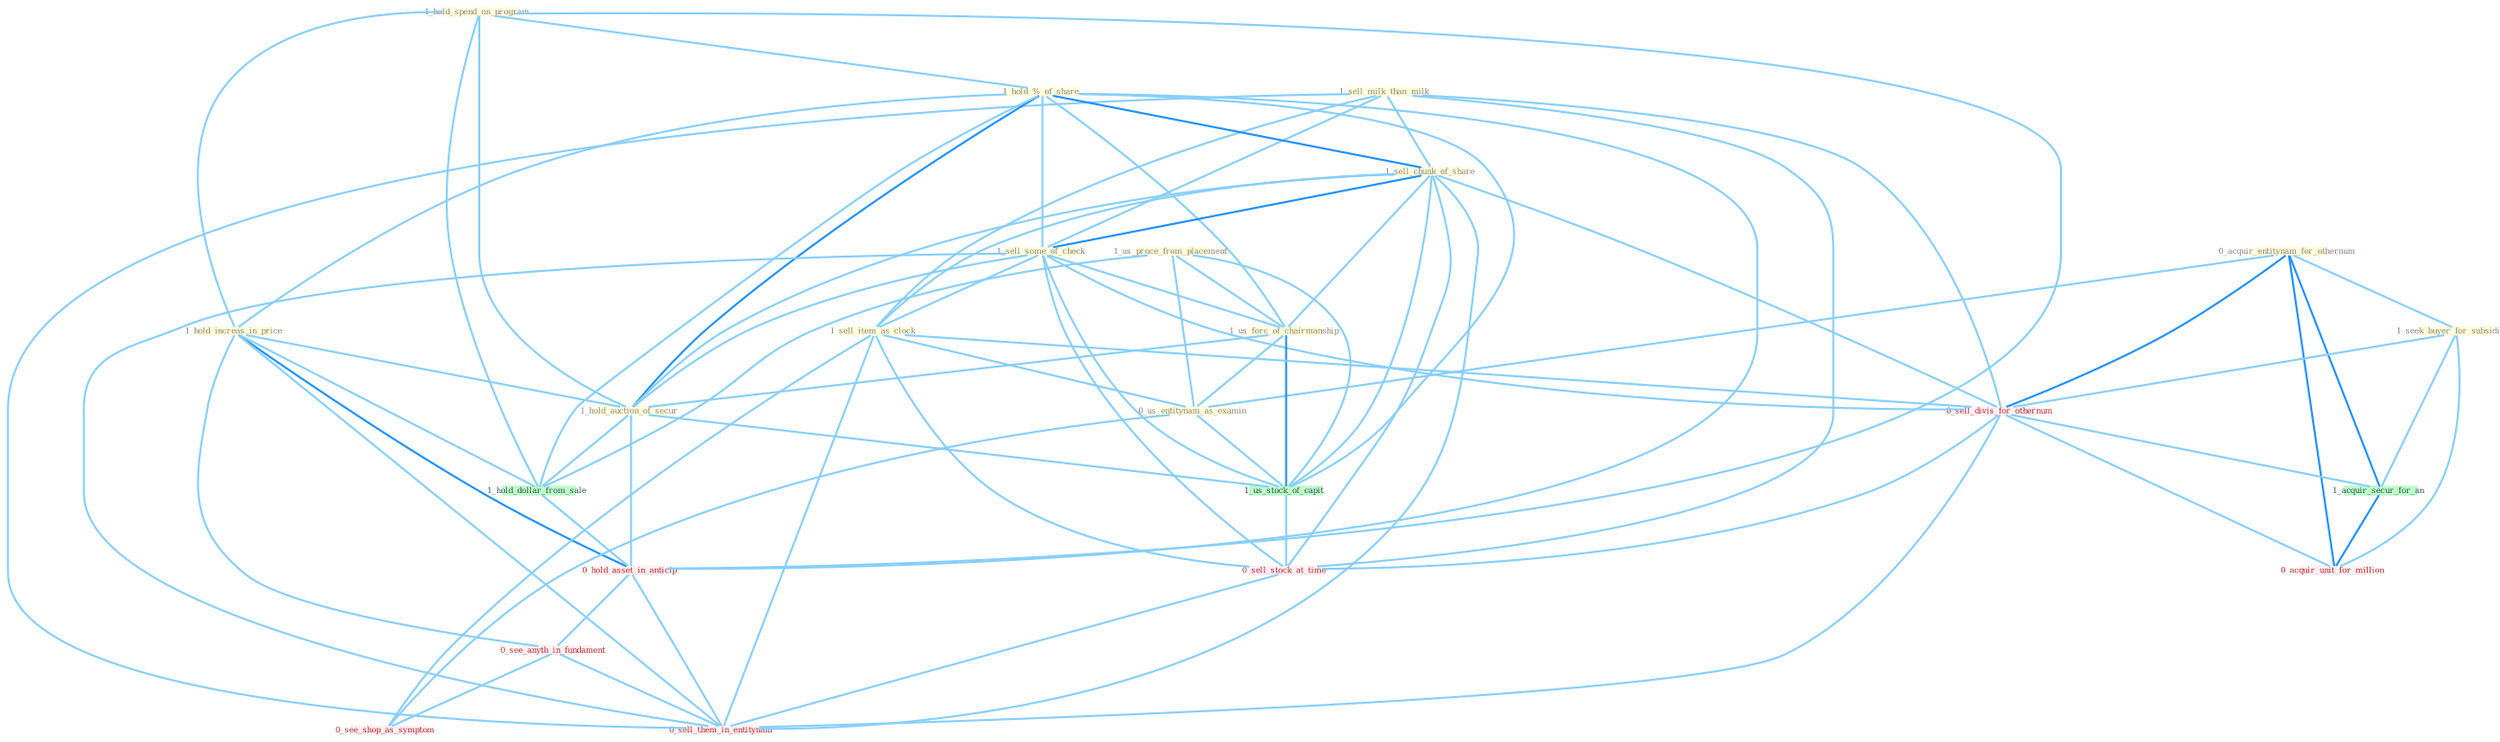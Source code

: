 Graph G{ 
    node
    [shape=polygon,style=filled,width=.5,height=.06,color="#BDFCC9",fixedsize=true,fontsize=4,
    fontcolor="#2f4f4f"];
    {node
    [color="#ffffe0", fontcolor="#8b7d6b"] "1_hold_spend_on_program " "1_sell_milk_than_milk " "1_hold_%_of_share " "1_sell_chunk_of_share " "0_acquir_entitynam_for_othernum " "1_us_proce_from_placement " "1_sell_some_of_check " "1_us_forc_of_chairmanship " "1_hold_increas_in_price " "1_sell_item_as_clock " "0_us_entitynam_as_examin " "1_hold_auction_of_secur " "1_seek_buyer_for_subsidiari "}
{node [color="#fff0f5", fontcolor="#b22222"] "0_sell_divis_for_othernum " "0_hold_asset_in_anticip " "0_sell_stock_at_time " "0_see_anyth_in_fundament " "0_acquir_unit_for_million " "0_see_shop_as_symptom " "0_sell_them_in_entitynam "}
edge [color="#B0E2FF"];

	"1_hold_spend_on_program " -- "1_hold_%_of_share " [w="1", color="#87cefa" ];
	"1_hold_spend_on_program " -- "1_hold_increas_in_price " [w="1", color="#87cefa" ];
	"1_hold_spend_on_program " -- "1_hold_auction_of_secur " [w="1", color="#87cefa" ];
	"1_hold_spend_on_program " -- "1_hold_dollar_from_sale " [w="1", color="#87cefa" ];
	"1_hold_spend_on_program " -- "0_hold_asset_in_anticip " [w="1", color="#87cefa" ];
	"1_sell_milk_than_milk " -- "1_sell_chunk_of_share " [w="1", color="#87cefa" ];
	"1_sell_milk_than_milk " -- "1_sell_some_of_check " [w="1", color="#87cefa" ];
	"1_sell_milk_than_milk " -- "1_sell_item_as_clock " [w="1", color="#87cefa" ];
	"1_sell_milk_than_milk " -- "0_sell_divis_for_othernum " [w="1", color="#87cefa" ];
	"1_sell_milk_than_milk " -- "0_sell_stock_at_time " [w="1", color="#87cefa" ];
	"1_sell_milk_than_milk " -- "0_sell_them_in_entitynam " [w="1", color="#87cefa" ];
	"1_hold_%_of_share " -- "1_sell_chunk_of_share " [w="2", color="#1e90ff" , len=0.8];
	"1_hold_%_of_share " -- "1_sell_some_of_check " [w="1", color="#87cefa" ];
	"1_hold_%_of_share " -- "1_us_forc_of_chairmanship " [w="1", color="#87cefa" ];
	"1_hold_%_of_share " -- "1_hold_increas_in_price " [w="1", color="#87cefa" ];
	"1_hold_%_of_share " -- "1_hold_auction_of_secur " [w="2", color="#1e90ff" , len=0.8];
	"1_hold_%_of_share " -- "1_us_stock_of_capit " [w="1", color="#87cefa" ];
	"1_hold_%_of_share " -- "1_hold_dollar_from_sale " [w="1", color="#87cefa" ];
	"1_hold_%_of_share " -- "0_hold_asset_in_anticip " [w="1", color="#87cefa" ];
	"1_sell_chunk_of_share " -- "1_sell_some_of_check " [w="2", color="#1e90ff" , len=0.8];
	"1_sell_chunk_of_share " -- "1_us_forc_of_chairmanship " [w="1", color="#87cefa" ];
	"1_sell_chunk_of_share " -- "1_sell_item_as_clock " [w="1", color="#87cefa" ];
	"1_sell_chunk_of_share " -- "1_hold_auction_of_secur " [w="1", color="#87cefa" ];
	"1_sell_chunk_of_share " -- "0_sell_divis_for_othernum " [w="1", color="#87cefa" ];
	"1_sell_chunk_of_share " -- "1_us_stock_of_capit " [w="1", color="#87cefa" ];
	"1_sell_chunk_of_share " -- "0_sell_stock_at_time " [w="1", color="#87cefa" ];
	"1_sell_chunk_of_share " -- "0_sell_them_in_entitynam " [w="1", color="#87cefa" ];
	"0_acquir_entitynam_for_othernum " -- "0_us_entitynam_as_examin " [w="1", color="#87cefa" ];
	"0_acquir_entitynam_for_othernum " -- "1_seek_buyer_for_subsidiari " [w="1", color="#87cefa" ];
	"0_acquir_entitynam_for_othernum " -- "0_sell_divis_for_othernum " [w="2", color="#1e90ff" , len=0.8];
	"0_acquir_entitynam_for_othernum " -- "1_acquir_secur_for_an " [w="2", color="#1e90ff" , len=0.8];
	"0_acquir_entitynam_for_othernum " -- "0_acquir_unit_for_million " [w="2", color="#1e90ff" , len=0.8];
	"1_us_proce_from_placement " -- "1_us_forc_of_chairmanship " [w="1", color="#87cefa" ];
	"1_us_proce_from_placement " -- "0_us_entitynam_as_examin " [w="1", color="#87cefa" ];
	"1_us_proce_from_placement " -- "1_us_stock_of_capit " [w="1", color="#87cefa" ];
	"1_us_proce_from_placement " -- "1_hold_dollar_from_sale " [w="1", color="#87cefa" ];
	"1_sell_some_of_check " -- "1_us_forc_of_chairmanship " [w="1", color="#87cefa" ];
	"1_sell_some_of_check " -- "1_sell_item_as_clock " [w="1", color="#87cefa" ];
	"1_sell_some_of_check " -- "1_hold_auction_of_secur " [w="1", color="#87cefa" ];
	"1_sell_some_of_check " -- "0_sell_divis_for_othernum " [w="1", color="#87cefa" ];
	"1_sell_some_of_check " -- "1_us_stock_of_capit " [w="1", color="#87cefa" ];
	"1_sell_some_of_check " -- "0_sell_stock_at_time " [w="1", color="#87cefa" ];
	"1_sell_some_of_check " -- "0_sell_them_in_entitynam " [w="1", color="#87cefa" ];
	"1_us_forc_of_chairmanship " -- "0_us_entitynam_as_examin " [w="1", color="#87cefa" ];
	"1_us_forc_of_chairmanship " -- "1_hold_auction_of_secur " [w="1", color="#87cefa" ];
	"1_us_forc_of_chairmanship " -- "1_us_stock_of_capit " [w="2", color="#1e90ff" , len=0.8];
	"1_hold_increas_in_price " -- "1_hold_auction_of_secur " [w="1", color="#87cefa" ];
	"1_hold_increas_in_price " -- "1_hold_dollar_from_sale " [w="1", color="#87cefa" ];
	"1_hold_increas_in_price " -- "0_hold_asset_in_anticip " [w="2", color="#1e90ff" , len=0.8];
	"1_hold_increas_in_price " -- "0_see_anyth_in_fundament " [w="1", color="#87cefa" ];
	"1_hold_increas_in_price " -- "0_sell_them_in_entitynam " [w="1", color="#87cefa" ];
	"1_sell_item_as_clock " -- "0_us_entitynam_as_examin " [w="1", color="#87cefa" ];
	"1_sell_item_as_clock " -- "0_sell_divis_for_othernum " [w="1", color="#87cefa" ];
	"1_sell_item_as_clock " -- "0_sell_stock_at_time " [w="1", color="#87cefa" ];
	"1_sell_item_as_clock " -- "0_see_shop_as_symptom " [w="1", color="#87cefa" ];
	"1_sell_item_as_clock " -- "0_sell_them_in_entitynam " [w="1", color="#87cefa" ];
	"0_us_entitynam_as_examin " -- "1_us_stock_of_capit " [w="1", color="#87cefa" ];
	"0_us_entitynam_as_examin " -- "0_see_shop_as_symptom " [w="1", color="#87cefa" ];
	"1_hold_auction_of_secur " -- "1_us_stock_of_capit " [w="1", color="#87cefa" ];
	"1_hold_auction_of_secur " -- "1_hold_dollar_from_sale " [w="1", color="#87cefa" ];
	"1_hold_auction_of_secur " -- "0_hold_asset_in_anticip " [w="1", color="#87cefa" ];
	"1_seek_buyer_for_subsidiari " -- "0_sell_divis_for_othernum " [w="1", color="#87cefa" ];
	"1_seek_buyer_for_subsidiari " -- "1_acquir_secur_for_an " [w="1", color="#87cefa" ];
	"1_seek_buyer_for_subsidiari " -- "0_acquir_unit_for_million " [w="1", color="#87cefa" ];
	"0_sell_divis_for_othernum " -- "1_acquir_secur_for_an " [w="1", color="#87cefa" ];
	"0_sell_divis_for_othernum " -- "0_sell_stock_at_time " [w="1", color="#87cefa" ];
	"0_sell_divis_for_othernum " -- "0_acquir_unit_for_million " [w="1", color="#87cefa" ];
	"0_sell_divis_for_othernum " -- "0_sell_them_in_entitynam " [w="1", color="#87cefa" ];
	"1_acquir_secur_for_an " -- "0_acquir_unit_for_million " [w="2", color="#1e90ff" , len=0.8];
	"1_us_stock_of_capit " -- "0_sell_stock_at_time " [w="1", color="#87cefa" ];
	"1_hold_dollar_from_sale " -- "0_hold_asset_in_anticip " [w="1", color="#87cefa" ];
	"0_hold_asset_in_anticip " -- "0_see_anyth_in_fundament " [w="1", color="#87cefa" ];
	"0_hold_asset_in_anticip " -- "0_sell_them_in_entitynam " [w="1", color="#87cefa" ];
	"0_sell_stock_at_time " -- "0_sell_them_in_entitynam " [w="1", color="#87cefa" ];
	"0_see_anyth_in_fundament " -- "0_see_shop_as_symptom " [w="1", color="#87cefa" ];
	"0_see_anyth_in_fundament " -- "0_sell_them_in_entitynam " [w="1", color="#87cefa" ];
}